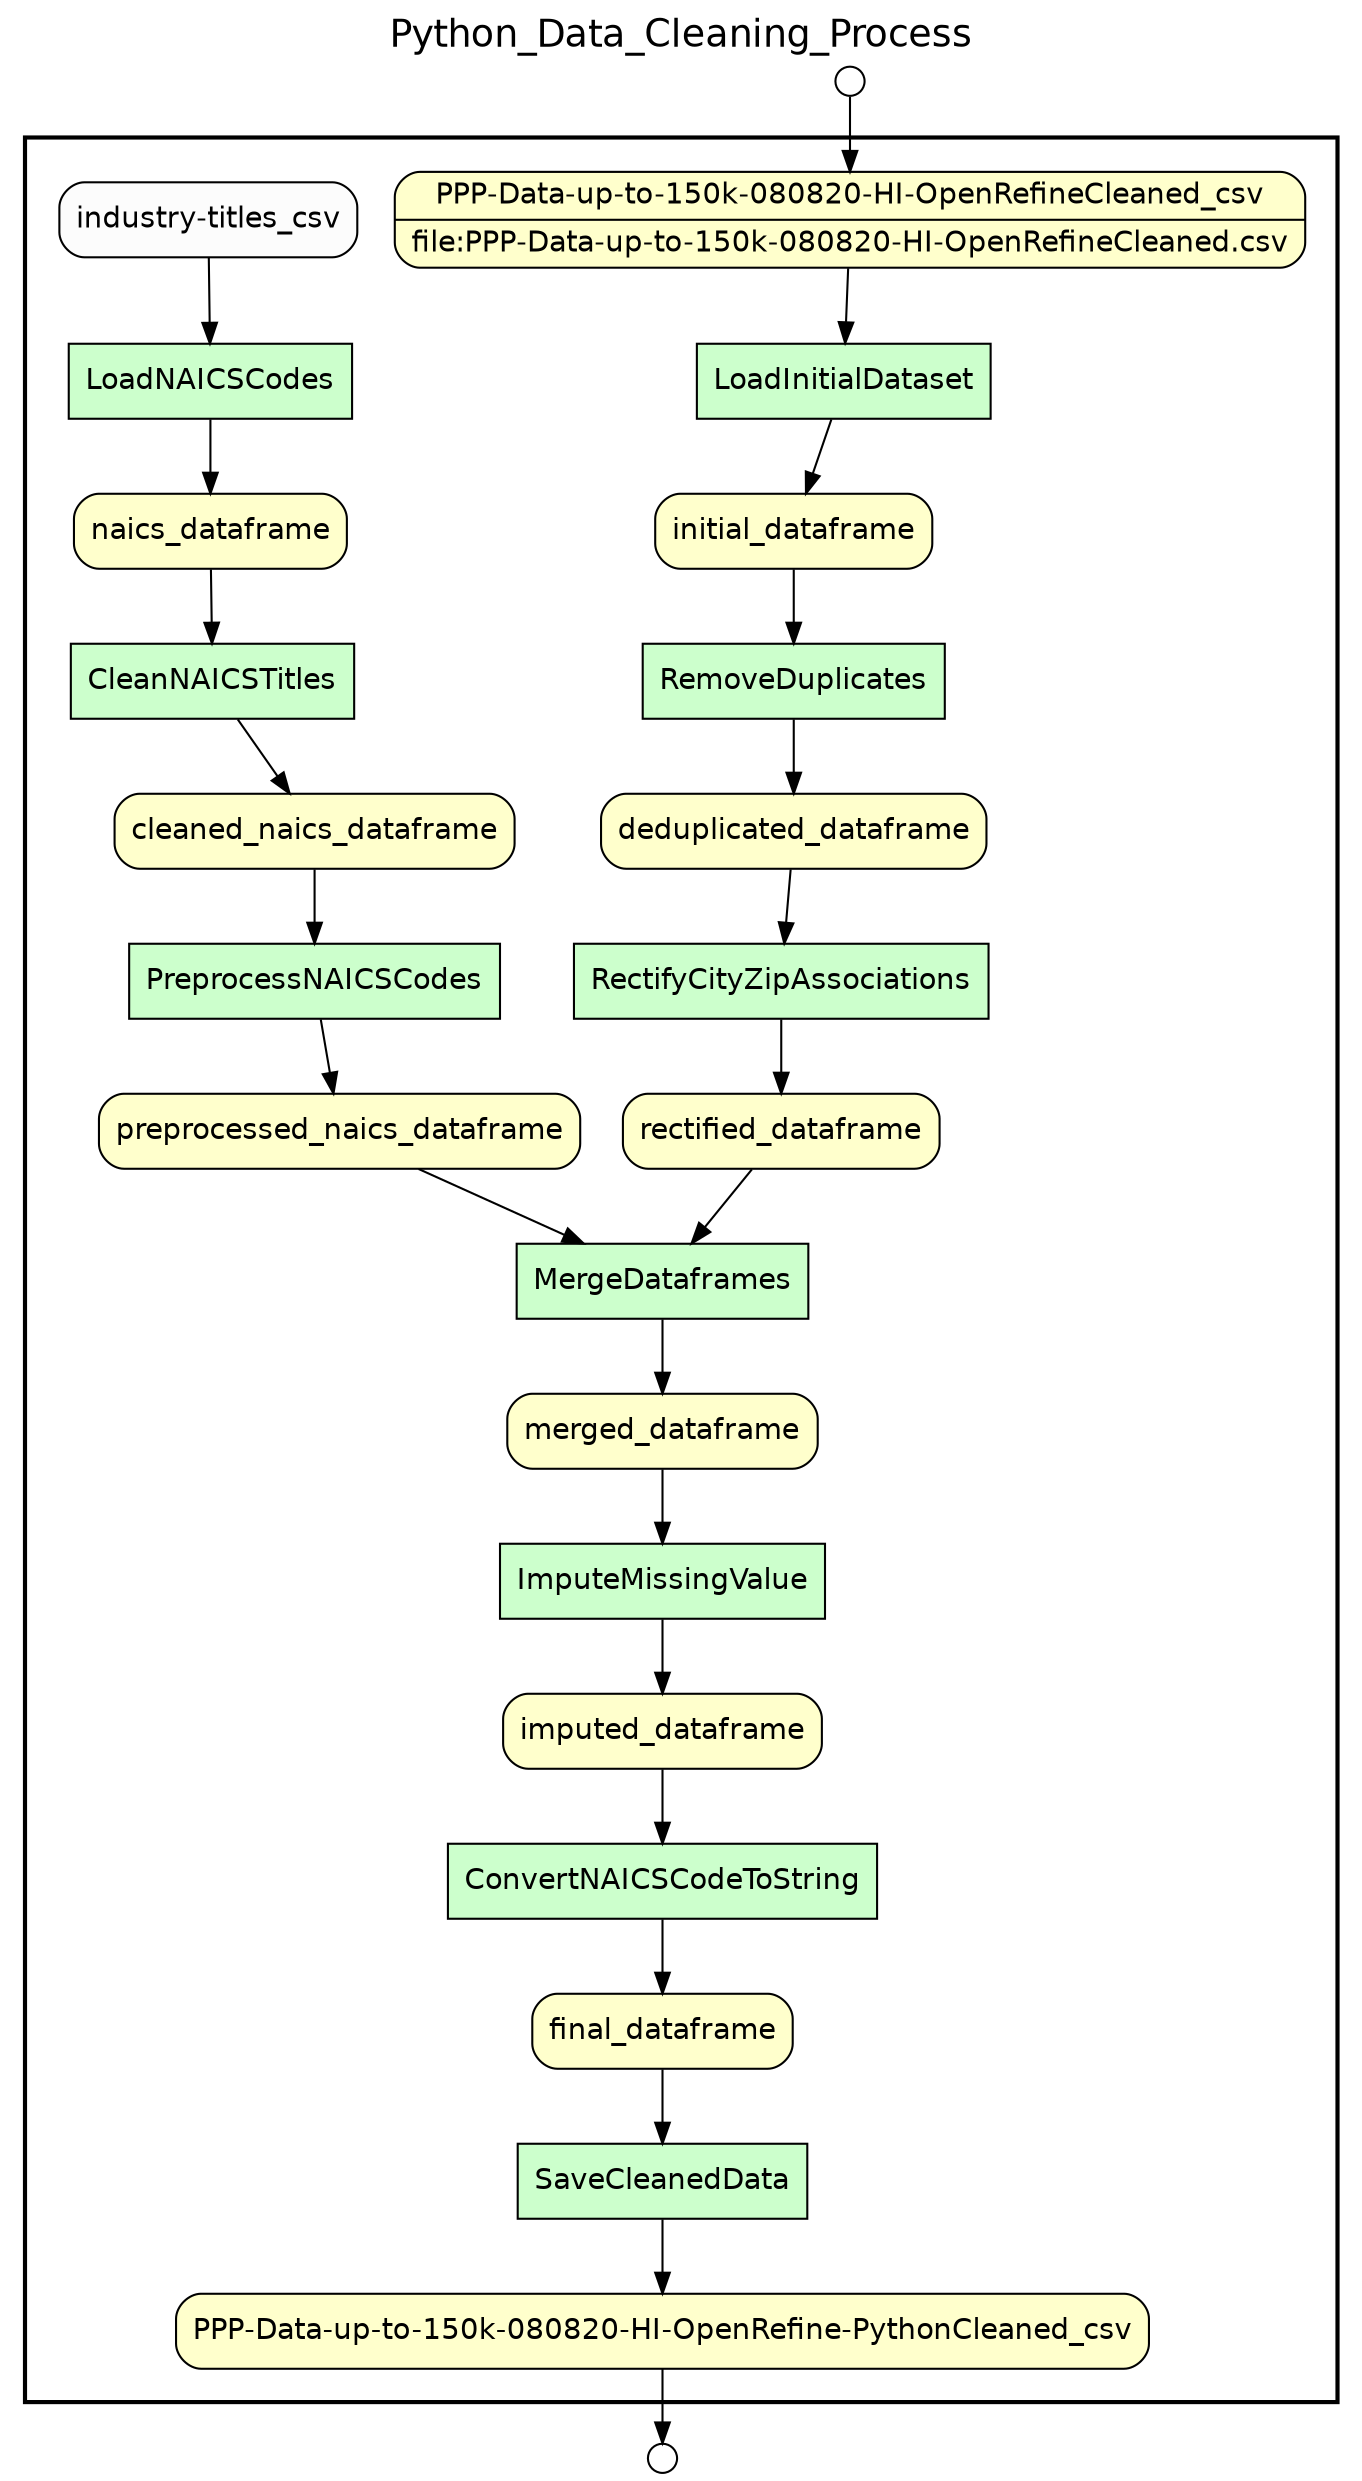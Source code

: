 
/* Start of top-level graph */
digraph Workflow {
rankdir=TB

/* Title for graph */
fontname=Helvetica; fontsize=18; labelloc=t
label=Python_Data_Cleaning_Process

/* Start of double cluster for drawing box around nodes in workflow */
subgraph cluster_workflow_box_outer { label=""; color=black; penwidth=2
subgraph cluster_workflow_box_inner { label=""; penwidth=0

/* Style for nodes representing atomic programs in workflow */
node[shape=box style=filled fillcolor="#CCFFCC" peripheries=1 fontname=Helvetica]

/* Nodes representing atomic programs in workflow */
LoadInitialDataset
RemoveDuplicates
RectifyCityZipAssociations
LoadNAICSCodes
CleanNAICSTitles
PreprocessNAICSCodes
MergeDataframes
ImputeMissingValue
ConvertNAICSCodeToString
SaveCleanedData

/* Style for nodes representing non-parameter data channels in workflow */
node[shape=box style="rounded,filled" fillcolor="#FFFFCC" peripheries=1 fontname=Helvetica]

/* Nodes for non-parameter data channels in workflow */
"PPP-Data-up-to-150k-080820-HI-OpenRefine-PythonCleaned_csv"
"PPP-Data-up-to-150k-080820-HI-OpenRefineCleaned_csv" [shape=record rankdir=LR label="{<f0> PPP-Data-up-to-150k-080820-HI-OpenRefineCleaned_csv |<f1> file\:PPP-Data-up-to-150k-080820-HI-OpenRefineCleaned.csv}"];
initial_dataframe
deduplicated_dataframe
naics_dataframe
cleaned_naics_dataframe
rectified_dataframe
preprocessed_naics_dataframe
merged_dataframe
imputed_dataframe
final_dataframe

/* Style for nodes representing parameter channels in workflow */
node[shape=box style="rounded,filled" fillcolor="#FCFCFC" peripheries=1 fontname=Helvetica]

/* Nodes representing parameter channels in workflow */

/* Edges representing connections between programs and channels */
LoadInitialDataset -> initial_dataframe
"PPP-Data-up-to-150k-080820-HI-OpenRefineCleaned_csv" -> LoadInitialDataset
RemoveDuplicates -> deduplicated_dataframe
initial_dataframe -> RemoveDuplicates
RectifyCityZipAssociations -> rectified_dataframe
deduplicated_dataframe -> RectifyCityZipAssociations
LoadNAICSCodes -> naics_dataframe
"industry-titles_csv" -> LoadNAICSCodes
CleanNAICSTitles -> cleaned_naics_dataframe
naics_dataframe -> CleanNAICSTitles
PreprocessNAICSCodes -> preprocessed_naics_dataframe
cleaned_naics_dataframe -> PreprocessNAICSCodes
MergeDataframes -> merged_dataframe
rectified_dataframe -> MergeDataframes
preprocessed_naics_dataframe -> MergeDataframes
ImputeMissingValue -> imputed_dataframe
merged_dataframe -> ImputeMissingValue
ConvertNAICSCodeToString -> final_dataframe
imputed_dataframe -> ConvertNAICSCodeToString
SaveCleanedData -> "PPP-Data-up-to-150k-080820-HI-OpenRefine-PythonCleaned_csv"
final_dataframe -> SaveCleanedData

/* End of double cluster for drawing box around nodes in workflow */
}}

/* Style for nodes representing workflow input ports */
node[shape=circle style="rounded,filled" fillcolor="#FFFFFF" peripheries=1 fontname=Helvetica width=0.2]

/* Nodes representing workflow input ports */
"PPP-Data-up-to-150k-080820-HI-OpenRefineCleaned_csv_input_port" [label=""]

/* Style for nodes representing workflow output ports */
node[shape=circle style="rounded,filled" fillcolor="#FFFFFF" peripheries=1 fontname=Helvetica width=0.2]

/* Nodes representing workflow output ports */
"PPP-Data-up-to-150k-080820-HI-OpenRefine-PythonCleaned_csv_output_port" [label=""]

/* Edges from input ports to channels */
"PPP-Data-up-to-150k-080820-HI-OpenRefineCleaned_csv_input_port" -> "PPP-Data-up-to-150k-080820-HI-OpenRefineCleaned_csv"

/* Edges from channels to output ports */
"PPP-Data-up-to-150k-080820-HI-OpenRefine-PythonCleaned_csv" -> "PPP-Data-up-to-150k-080820-HI-OpenRefine-PythonCleaned_csv_output_port"

/* End of top-level graph */
}
